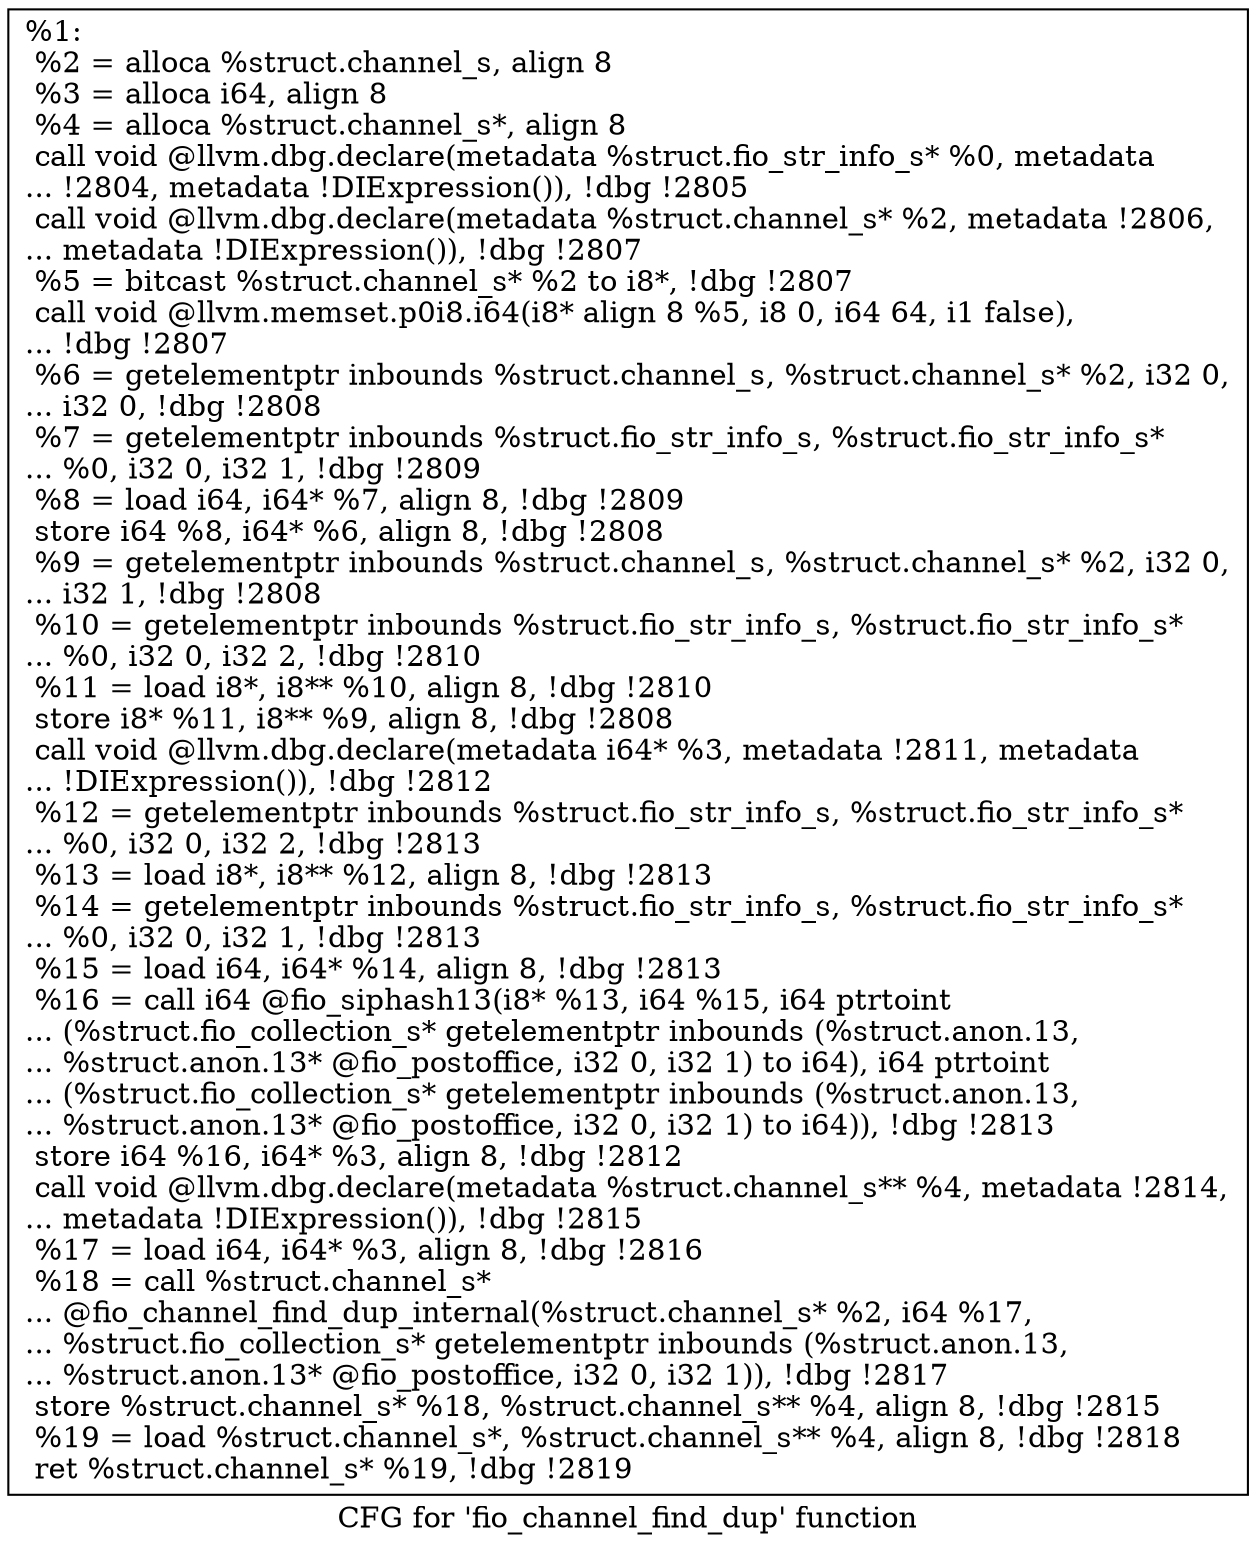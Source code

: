 digraph "CFG for 'fio_channel_find_dup' function" {
	label="CFG for 'fio_channel_find_dup' function";

	Node0x5568515e6570 [shape=record,label="{%1:\l  %2 = alloca %struct.channel_s, align 8\l  %3 = alloca i64, align 8\l  %4 = alloca %struct.channel_s*, align 8\l  call void @llvm.dbg.declare(metadata %struct.fio_str_info_s* %0, metadata\l... !2804, metadata !DIExpression()), !dbg !2805\l  call void @llvm.dbg.declare(metadata %struct.channel_s* %2, metadata !2806,\l... metadata !DIExpression()), !dbg !2807\l  %5 = bitcast %struct.channel_s* %2 to i8*, !dbg !2807\l  call void @llvm.memset.p0i8.i64(i8* align 8 %5, i8 0, i64 64, i1 false),\l... !dbg !2807\l  %6 = getelementptr inbounds %struct.channel_s, %struct.channel_s* %2, i32 0,\l... i32 0, !dbg !2808\l  %7 = getelementptr inbounds %struct.fio_str_info_s, %struct.fio_str_info_s*\l... %0, i32 0, i32 1, !dbg !2809\l  %8 = load i64, i64* %7, align 8, !dbg !2809\l  store i64 %8, i64* %6, align 8, !dbg !2808\l  %9 = getelementptr inbounds %struct.channel_s, %struct.channel_s* %2, i32 0,\l... i32 1, !dbg !2808\l  %10 = getelementptr inbounds %struct.fio_str_info_s, %struct.fio_str_info_s*\l... %0, i32 0, i32 2, !dbg !2810\l  %11 = load i8*, i8** %10, align 8, !dbg !2810\l  store i8* %11, i8** %9, align 8, !dbg !2808\l  call void @llvm.dbg.declare(metadata i64* %3, metadata !2811, metadata\l... !DIExpression()), !dbg !2812\l  %12 = getelementptr inbounds %struct.fio_str_info_s, %struct.fio_str_info_s*\l... %0, i32 0, i32 2, !dbg !2813\l  %13 = load i8*, i8** %12, align 8, !dbg !2813\l  %14 = getelementptr inbounds %struct.fio_str_info_s, %struct.fio_str_info_s*\l... %0, i32 0, i32 1, !dbg !2813\l  %15 = load i64, i64* %14, align 8, !dbg !2813\l  %16 = call i64 @fio_siphash13(i8* %13, i64 %15, i64 ptrtoint\l... (%struct.fio_collection_s* getelementptr inbounds (%struct.anon.13,\l... %struct.anon.13* @fio_postoffice, i32 0, i32 1) to i64), i64 ptrtoint\l... (%struct.fio_collection_s* getelementptr inbounds (%struct.anon.13,\l... %struct.anon.13* @fio_postoffice, i32 0, i32 1) to i64)), !dbg !2813\l  store i64 %16, i64* %3, align 8, !dbg !2812\l  call void @llvm.dbg.declare(metadata %struct.channel_s** %4, metadata !2814,\l... metadata !DIExpression()), !dbg !2815\l  %17 = load i64, i64* %3, align 8, !dbg !2816\l  %18 = call %struct.channel_s*\l... @fio_channel_find_dup_internal(%struct.channel_s* %2, i64 %17,\l... %struct.fio_collection_s* getelementptr inbounds (%struct.anon.13,\l... %struct.anon.13* @fio_postoffice, i32 0, i32 1)), !dbg !2817\l  store %struct.channel_s* %18, %struct.channel_s** %4, align 8, !dbg !2815\l  %19 = load %struct.channel_s*, %struct.channel_s** %4, align 8, !dbg !2818\l  ret %struct.channel_s* %19, !dbg !2819\l}"];
}
